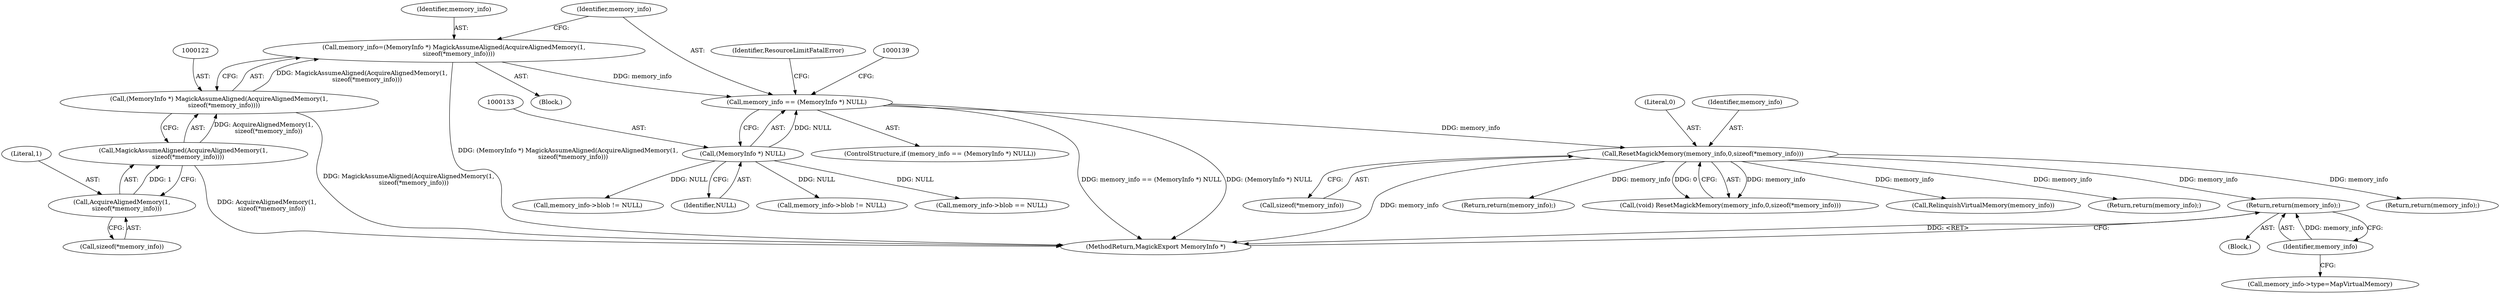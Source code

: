 digraph "0_ImageMagick_0474237508f39c4f783208123431815f1ededb76_5@pointer" {
"1000295" [label="(Return,return(memory_info);)"];
"1000296" [label="(Identifier,memory_info)"];
"1000140" [label="(Call,ResetMagickMemory(memory_info,0,sizeof(*memory_info)))"];
"1000130" [label="(Call,memory_info == (MemoryInfo *) NULL)"];
"1000119" [label="(Call,memory_info=(MemoryInfo *) MagickAssumeAligned(AcquireAlignedMemory(1,\n     sizeof(*memory_info))))"];
"1000121" [label="(Call,(MemoryInfo *) MagickAssumeAligned(AcquireAlignedMemory(1,\n     sizeof(*memory_info))))"];
"1000123" [label="(Call,MagickAssumeAligned(AcquireAlignedMemory(1,\n     sizeof(*memory_info))))"];
"1000124" [label="(Call,AcquireAlignedMemory(1,\n     sizeof(*memory_info)))"];
"1000132" [label="(Call,(MemoryInfo *) NULL)"];
"1000353" [label="(Return,return(memory_info);)"];
"1000142" [label="(Literal,0)"];
"1000130" [label="(Call,memory_info == (MemoryInfo *) NULL)"];
"1000129" [label="(ControlStructure,if (memory_info == (MemoryInfo *) NULL))"];
"1000119" [label="(Call,memory_info=(MemoryInfo *) MagickAssumeAligned(AcquireAlignedMemory(1,\n     sizeof(*memory_info))))"];
"1000295" [label="(Return,return(memory_info);)"];
"1000320" [label="(Call,memory_info->blob == NULL)"];
"1000106" [label="(Block,)"];
"1000132" [label="(Call,(MemoryInfo *) NULL)"];
"1000120" [label="(Identifier,memory_info)"];
"1000125" [label="(Literal,1)"];
"1000143" [label="(Call,sizeof(*memory_info))"];
"1000210" [label="(Call,memory_info->blob != NULL)"];
"1000134" [label="(Identifier,NULL)"];
"1000296" [label="(Identifier,memory_info)"];
"1000126" [label="(Call,sizeof(*memory_info))"];
"1000141" [label="(Identifier,memory_info)"];
"1000176" [label="(Call,memory_info->blob != NULL)"];
"1000123" [label="(Call,MagickAssumeAligned(AcquireAlignedMemory(1,\n     sizeof(*memory_info))))"];
"1000355" [label="(MethodReturn,MagickExport MemoryInfo *)"];
"1000136" [label="(Identifier,ResourceLimitFatalError)"];
"1000124" [label="(Call,AcquireAlignedMemory(1,\n     sizeof(*memory_info)))"];
"1000187" [label="(Return,return(memory_info);)"];
"1000138" [label="(Call,(void) ResetMagickMemory(memory_info,0,sizeof(*memory_info)))"];
"1000285" [label="(Block,)"];
"1000351" [label="(Call,RelinquishVirtualMemory(memory_info))"];
"1000131" [label="(Identifier,memory_info)"];
"1000121" [label="(Call,(MemoryInfo *) MagickAssumeAligned(AcquireAlignedMemory(1,\n     sizeof(*memory_info))))"];
"1000140" [label="(Call,ResetMagickMemory(memory_info,0,sizeof(*memory_info)))"];
"1000290" [label="(Call,memory_info->type=MapVirtualMemory)"];
"1000221" [label="(Return,return(memory_info);)"];
"1000295" -> "1000285"  [label="AST: "];
"1000295" -> "1000296"  [label="CFG: "];
"1000296" -> "1000295"  [label="AST: "];
"1000355" -> "1000295"  [label="CFG: "];
"1000295" -> "1000355"  [label="DDG: <RET>"];
"1000296" -> "1000295"  [label="DDG: memory_info"];
"1000140" -> "1000295"  [label="DDG: memory_info"];
"1000296" -> "1000290"  [label="CFG: "];
"1000140" -> "1000138"  [label="AST: "];
"1000140" -> "1000143"  [label="CFG: "];
"1000141" -> "1000140"  [label="AST: "];
"1000142" -> "1000140"  [label="AST: "];
"1000143" -> "1000140"  [label="AST: "];
"1000138" -> "1000140"  [label="CFG: "];
"1000140" -> "1000355"  [label="DDG: memory_info"];
"1000140" -> "1000138"  [label="DDG: memory_info"];
"1000140" -> "1000138"  [label="DDG: 0"];
"1000130" -> "1000140"  [label="DDG: memory_info"];
"1000140" -> "1000187"  [label="DDG: memory_info"];
"1000140" -> "1000221"  [label="DDG: memory_info"];
"1000140" -> "1000351"  [label="DDG: memory_info"];
"1000140" -> "1000353"  [label="DDG: memory_info"];
"1000130" -> "1000129"  [label="AST: "];
"1000130" -> "1000132"  [label="CFG: "];
"1000131" -> "1000130"  [label="AST: "];
"1000132" -> "1000130"  [label="AST: "];
"1000136" -> "1000130"  [label="CFG: "];
"1000139" -> "1000130"  [label="CFG: "];
"1000130" -> "1000355"  [label="DDG: memory_info == (MemoryInfo *) NULL"];
"1000130" -> "1000355"  [label="DDG: (MemoryInfo *) NULL"];
"1000119" -> "1000130"  [label="DDG: memory_info"];
"1000132" -> "1000130"  [label="DDG: NULL"];
"1000119" -> "1000106"  [label="AST: "];
"1000119" -> "1000121"  [label="CFG: "];
"1000120" -> "1000119"  [label="AST: "];
"1000121" -> "1000119"  [label="AST: "];
"1000131" -> "1000119"  [label="CFG: "];
"1000119" -> "1000355"  [label="DDG: (MemoryInfo *) MagickAssumeAligned(AcquireAlignedMemory(1,\n     sizeof(*memory_info)))"];
"1000121" -> "1000119"  [label="DDG: MagickAssumeAligned(AcquireAlignedMemory(1,\n     sizeof(*memory_info)))"];
"1000121" -> "1000123"  [label="CFG: "];
"1000122" -> "1000121"  [label="AST: "];
"1000123" -> "1000121"  [label="AST: "];
"1000121" -> "1000355"  [label="DDG: MagickAssumeAligned(AcquireAlignedMemory(1,\n     sizeof(*memory_info)))"];
"1000123" -> "1000121"  [label="DDG: AcquireAlignedMemory(1,\n     sizeof(*memory_info))"];
"1000123" -> "1000124"  [label="CFG: "];
"1000124" -> "1000123"  [label="AST: "];
"1000123" -> "1000355"  [label="DDG: AcquireAlignedMemory(1,\n     sizeof(*memory_info))"];
"1000124" -> "1000123"  [label="DDG: 1"];
"1000124" -> "1000126"  [label="CFG: "];
"1000125" -> "1000124"  [label="AST: "];
"1000126" -> "1000124"  [label="AST: "];
"1000132" -> "1000134"  [label="CFG: "];
"1000133" -> "1000132"  [label="AST: "];
"1000134" -> "1000132"  [label="AST: "];
"1000132" -> "1000176"  [label="DDG: NULL"];
"1000132" -> "1000210"  [label="DDG: NULL"];
"1000132" -> "1000320"  [label="DDG: NULL"];
}
